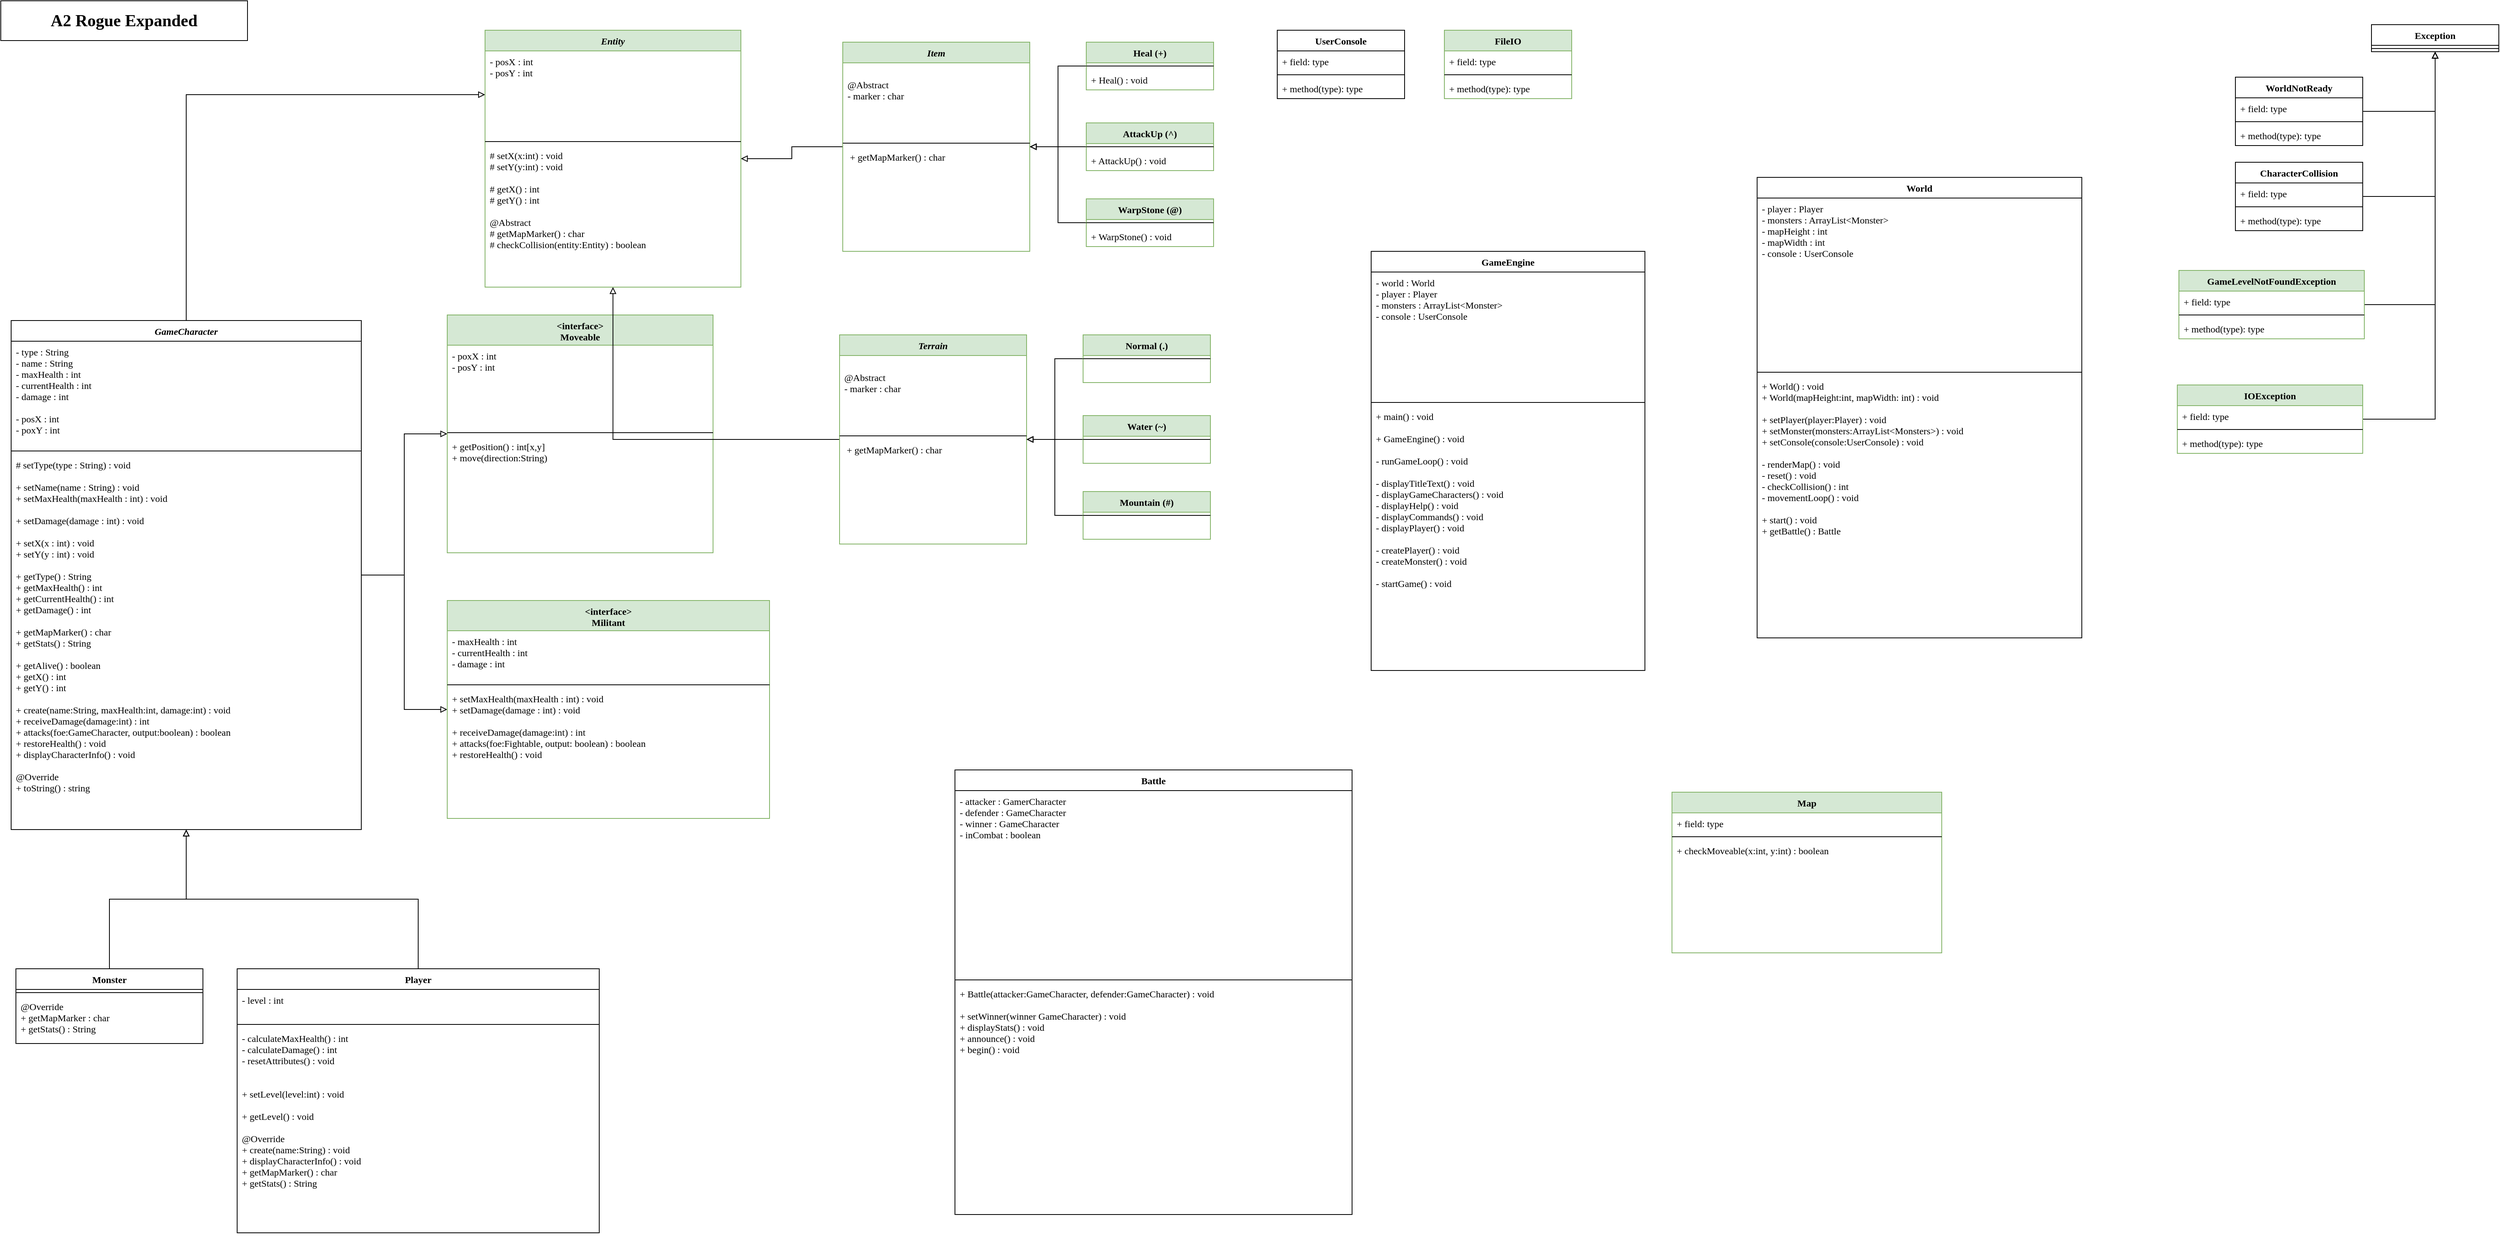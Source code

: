 <mxfile version="17.4.2" type="device"><diagram id="C5RBs43oDa-KdzZeNtuy" name="Page-1"><mxGraphModel dx="1234" dy="905" grid="0" gridSize="10" guides="1" tooltips="1" connect="1" arrows="1" fold="1" page="1" pageScale="1" pageWidth="3300" pageHeight="2339" math="0" shadow="0"><root><mxCell id="WIyWlLk6GJQsqaUBKTNV-0"/><mxCell id="WIyWlLk6GJQsqaUBKTNV-1" parent="WIyWlLk6GJQsqaUBKTNV-0"/><mxCell id="rKQ50Lol43hYCchjUjWX-0" value="&lt;b&gt;&lt;font style=&quot;font-size: 21px&quot;&gt;A2 Rogue Expanded&lt;/font&gt;&lt;/b&gt;" style="text;html=1;strokeColor=default;fillColor=none;align=center;verticalAlign=middle;whiteSpace=wrap;rounded=0;fontFamily=JetBrains Mono;" parent="WIyWlLk6GJQsqaUBKTNV-1" vertex="1"><mxGeometry x="80" y="40" width="310" height="50" as="geometry"/></mxCell><mxCell id="wbzs-rwFts_yGykwEW1b-0" value="Entity&#10;" style="swimlane;fontStyle=3;align=center;verticalAlign=top;childLayout=stackLayout;horizontal=1;startSize=26;horizontalStack=0;resizeParent=1;resizeParentMax=0;resizeLast=0;collapsible=1;marginBottom=0;fillColor=#d5e8d4;strokeColor=#82b366;fontFamily=JetBrains Mono;" vertex="1" parent="WIyWlLk6GJQsqaUBKTNV-1"><mxGeometry x="688.5" y="77" width="321.5" height="323" as="geometry"/></mxCell><mxCell id="wbzs-rwFts_yGykwEW1b-1" value="- posX : int&#10;- posY : int " style="text;strokeColor=none;fillColor=none;align=left;verticalAlign=top;spacingLeft=4;spacingRight=4;overflow=hidden;rotatable=0;points=[[0,0.5],[1,0.5]];portConstraint=eastwest;fontFamily=JetBrains Mono;" vertex="1" parent="wbzs-rwFts_yGykwEW1b-0"><mxGeometry y="26" width="321.5" height="110" as="geometry"/></mxCell><mxCell id="wbzs-rwFts_yGykwEW1b-2" value="" style="line;strokeWidth=1;fillColor=none;align=left;verticalAlign=middle;spacingTop=-1;spacingLeft=3;spacingRight=3;rotatable=0;labelPosition=right;points=[];portConstraint=eastwest;fontFamily=JetBrains Mono;" vertex="1" parent="wbzs-rwFts_yGykwEW1b-0"><mxGeometry y="136" width="321.5" height="8" as="geometry"/></mxCell><mxCell id="wbzs-rwFts_yGykwEW1b-3" value="# setX(x:int) : void&#10;# setY(y:int) : void&#10;&#10;# getX() : int&#10;# getY() : int&#10;&#10;@Abstract&#10;# getMapMarker() : char&#10;# checkCollision(entity:Entity) : boolean " style="text;strokeColor=none;fillColor=none;align=left;verticalAlign=top;spacingLeft=4;spacingRight=4;overflow=hidden;rotatable=0;points=[[0,0.5],[1,0.5]];portConstraint=eastwest;fontFamily=JetBrains Mono;" vertex="1" parent="wbzs-rwFts_yGykwEW1b-0"><mxGeometry y="144" width="321.5" height="179" as="geometry"/></mxCell><mxCell id="wbzs-rwFts_yGykwEW1b-4" value="Battle&#10;" style="swimlane;fontStyle=1;align=center;verticalAlign=top;childLayout=stackLayout;horizontal=1;startSize=26;horizontalStack=0;resizeParent=1;resizeParentMax=0;resizeLast=0;collapsible=1;marginBottom=0;fontFamily=JetBrains Mono;" vertex="1" parent="WIyWlLk6GJQsqaUBKTNV-1"><mxGeometry x="1279" y="1007" width="499" height="559" as="geometry"/></mxCell><mxCell id="wbzs-rwFts_yGykwEW1b-5" value="- attacker : GamerCharacter &#10;- defender : GameCharacter &#10;- winner : GameCharacter &#10;- inCombat : boolean " style="text;strokeColor=none;fillColor=none;align=left;verticalAlign=top;spacingLeft=4;spacingRight=4;overflow=hidden;rotatable=0;points=[[0,0.5],[1,0.5]];portConstraint=eastwest;fontFamily=JetBrains Mono;" vertex="1" parent="wbzs-rwFts_yGykwEW1b-4"><mxGeometry y="26" width="499" height="234" as="geometry"/></mxCell><mxCell id="wbzs-rwFts_yGykwEW1b-6" value="" style="line;strokeWidth=1;fillColor=none;align=left;verticalAlign=middle;spacingTop=-1;spacingLeft=3;spacingRight=3;rotatable=0;labelPosition=right;points=[];portConstraint=eastwest;fontFamily=JetBrains Mono;" vertex="1" parent="wbzs-rwFts_yGykwEW1b-4"><mxGeometry y="260" width="499" height="8" as="geometry"/></mxCell><mxCell id="wbzs-rwFts_yGykwEW1b-7" value="+ Battle(attacker:GameCharacter, defender:GameCharacter) : void&#10;&#10;+ setWinner(winner GameCharacter) : void &#10;+ displayStats() : void &#10;+ announce() : void &#10;+ begin() : void " style="text;strokeColor=none;fillColor=none;align=left;verticalAlign=top;spacingLeft=4;spacingRight=4;overflow=hidden;rotatable=0;points=[[0,0.5],[1,0.5]];portConstraint=eastwest;fontFamily=JetBrains Mono;" vertex="1" parent="wbzs-rwFts_yGykwEW1b-4"><mxGeometry y="268" width="499" height="291" as="geometry"/></mxCell><mxCell id="wbzs-rwFts_yGykwEW1b-113" style="edgeStyle=orthogonalEdgeStyle;rounded=0;orthogonalLoop=1;jettySize=auto;html=1;fontColor=#000000;endArrow=block;endFill=0;" edge="1" parent="WIyWlLk6GJQsqaUBKTNV-1" source="wbzs-rwFts_yGykwEW1b-8" target="wbzs-rwFts_yGykwEW1b-104"><mxGeometry relative="1" as="geometry"/></mxCell><mxCell id="wbzs-rwFts_yGykwEW1b-114" style="edgeStyle=orthogonalEdgeStyle;rounded=0;orthogonalLoop=1;jettySize=auto;html=1;fontColor=#000000;endArrow=block;endFill=0;" edge="1" parent="WIyWlLk6GJQsqaUBKTNV-1" source="wbzs-rwFts_yGykwEW1b-8" target="wbzs-rwFts_yGykwEW1b-55"><mxGeometry relative="1" as="geometry"/></mxCell><mxCell id="wbzs-rwFts_yGykwEW1b-115" style="edgeStyle=orthogonalEdgeStyle;rounded=0;orthogonalLoop=1;jettySize=auto;html=1;fontColor=#000000;endArrow=block;endFill=0;" edge="1" parent="WIyWlLk6GJQsqaUBKTNV-1" source="wbzs-rwFts_yGykwEW1b-8" target="wbzs-rwFts_yGykwEW1b-1"><mxGeometry relative="1" as="geometry"/></mxCell><mxCell id="wbzs-rwFts_yGykwEW1b-8" value="GameCharacter" style="swimlane;fontStyle=3;align=center;verticalAlign=top;childLayout=stackLayout;horizontal=1;startSize=26;horizontalStack=0;resizeParent=1;resizeParentMax=0;resizeLast=0;collapsible=1;marginBottom=0;fontFamily=JetBrains Mono;" vertex="1" parent="WIyWlLk6GJQsqaUBKTNV-1"><mxGeometry x="93" y="442" width="440" height="640" as="geometry"><mxRectangle x="200" y="230" width="171" height="26" as="alternateBounds"/></mxGeometry></mxCell><mxCell id="wbzs-rwFts_yGykwEW1b-9" value="- type : String&#10;- name : String&#10;- maxHealth : int &#10;- currentHealth : int&#10;- damage : int &#10;&#10;- posX : int &#10;- poxY : int " style="text;strokeColor=none;fillColor=none;align=left;verticalAlign=top;spacingLeft=4;spacingRight=4;overflow=hidden;rotatable=0;points=[[0,0.5],[1,0.5]];portConstraint=eastwest;fontFamily=JetBrains Mono;" vertex="1" parent="wbzs-rwFts_yGykwEW1b-8"><mxGeometry y="26" width="440" height="134" as="geometry"/></mxCell><mxCell id="wbzs-rwFts_yGykwEW1b-10" value="" style="line;strokeWidth=1;fillColor=none;align=left;verticalAlign=middle;spacingTop=-1;spacingLeft=3;spacingRight=3;rotatable=0;labelPosition=right;points=[];portConstraint=eastwest;fontFamily=JetBrains Mono;" vertex="1" parent="wbzs-rwFts_yGykwEW1b-8"><mxGeometry y="160" width="440" height="8" as="geometry"/></mxCell><mxCell id="wbzs-rwFts_yGykwEW1b-11" value="# setType(type : String) : void &#10;&#10;+ setName(name : String) : void &#10;+ setMaxHealth(maxHealth : int) : void &#10;&#10;+ setDamage(damage : int) : void &#10;&#10;+ setX(x : int) : void&#10;+ setY(y : int) : void&#10;&#10;+ getType() : String &#10;+ getMaxHealth() : int &#10;+ getCurrentHealth() : int &#10;+ getDamage() : int &#10;&#10;+ getMapMarker() : char &#10;+ getStats() : String &#10;&#10;+ getAlive() : boolean &#10;+ getX() : int&#10;+ getY() : int &#10;&#10;+ create(name:String, maxHealth:int, damage:int) : void &#10;+ receiveDamage(damage:int) : int &#10;+ attacks(foe:GameCharacter, output:boolean) : boolean &#10;+ restoreHealth() : void &#10;+ displayCharacterInfo() : void&#10;&#10;@Override&#10;+ toString() : string " style="text;strokeColor=none;fillColor=none;align=left;verticalAlign=top;spacingLeft=4;spacingRight=4;overflow=hidden;rotatable=0;points=[[0,0.5],[1,0.5]];portConstraint=eastwest;fontFamily=JetBrains Mono;fontStyle=0" vertex="1" parent="wbzs-rwFts_yGykwEW1b-8"><mxGeometry y="168" width="440" height="472" as="geometry"/></mxCell><mxCell id="wbzs-rwFts_yGykwEW1b-12" value="GameEngine" style="swimlane;fontStyle=1;align=center;verticalAlign=top;childLayout=stackLayout;horizontal=1;startSize=26;horizontalStack=0;resizeParent=1;resizeParentMax=0;resizeLast=0;collapsible=1;marginBottom=0;fontFamily=JetBrains Mono;" vertex="1" parent="WIyWlLk6GJQsqaUBKTNV-1"><mxGeometry x="1802" y="355" width="344" height="527" as="geometry"/></mxCell><mxCell id="wbzs-rwFts_yGykwEW1b-13" value="- world : World &#10;- player : Player&#10;- monsters : ArrayList&lt;Monster&gt; &#10;- console : UserConsole" style="text;strokeColor=none;fillColor=none;align=left;verticalAlign=top;spacingLeft=4;spacingRight=4;overflow=hidden;rotatable=0;points=[[0,0.5],[1,0.5]];portConstraint=eastwest;fontFamily=JetBrains Mono;" vertex="1" parent="wbzs-rwFts_yGykwEW1b-12"><mxGeometry y="26" width="344" height="160" as="geometry"/></mxCell><mxCell id="wbzs-rwFts_yGykwEW1b-14" value="" style="line;strokeWidth=1;fillColor=none;align=left;verticalAlign=middle;spacingTop=-1;spacingLeft=3;spacingRight=3;rotatable=0;labelPosition=right;points=[];portConstraint=eastwest;fontFamily=JetBrains Mono;" vertex="1" parent="wbzs-rwFts_yGykwEW1b-12"><mxGeometry y="186" width="344" height="8" as="geometry"/></mxCell><mxCell id="wbzs-rwFts_yGykwEW1b-15" value="+ main() : void &#10;&#10;+ GameEngine() : void &#10;&#10;- runGameLoop() : void&#10; &#10;- displayTitleText() : void &#10;- displayGameCharacters() : void &#10;- displayHelp() : void&#10;- displayCommands() : void &#10;- displayPlayer() : void &#10;&#10;- createPlayer() : void &#10;- createMonster() : void &#10;&#10;- startGame() : void &#10;" style="text;strokeColor=none;fillColor=none;align=left;verticalAlign=top;spacingLeft=4;spacingRight=4;overflow=hidden;rotatable=0;points=[[0,0.5],[1,0.5]];portConstraint=eastwest;fontFamily=JetBrains Mono;" vertex="1" parent="wbzs-rwFts_yGykwEW1b-12"><mxGeometry y="194" width="344" height="333" as="geometry"/></mxCell><mxCell id="wbzs-rwFts_yGykwEW1b-118" style="edgeStyle=orthogonalEdgeStyle;rounded=0;orthogonalLoop=1;jettySize=auto;html=1;fontColor=#000000;endArrow=block;endFill=0;" edge="1" parent="WIyWlLk6GJQsqaUBKTNV-1" source="wbzs-rwFts_yGykwEW1b-16" target="wbzs-rwFts_yGykwEW1b-8"><mxGeometry relative="1" as="geometry"><mxPoint x="269" y="1173.5" as="targetPoint"/></mxGeometry></mxCell><mxCell id="wbzs-rwFts_yGykwEW1b-16" value="Monster" style="swimlane;fontStyle=1;align=center;verticalAlign=top;childLayout=stackLayout;horizontal=1;startSize=26;horizontalStack=0;resizeParent=1;resizeParentMax=0;resizeLast=0;collapsible=1;marginBottom=0;fontFamily=JetBrains Mono;" vertex="1" parent="WIyWlLk6GJQsqaUBKTNV-1"><mxGeometry x="99" y="1257" width="235" height="94" as="geometry"/></mxCell><mxCell id="wbzs-rwFts_yGykwEW1b-18" value="" style="line;strokeWidth=1;fillColor=none;align=left;verticalAlign=middle;spacingTop=-1;spacingLeft=3;spacingRight=3;rotatable=0;labelPosition=right;points=[];portConstraint=eastwest;fontFamily=JetBrains Mono;" vertex="1" parent="wbzs-rwFts_yGykwEW1b-16"><mxGeometry y="26" width="235" height="8" as="geometry"/></mxCell><mxCell id="wbzs-rwFts_yGykwEW1b-19" value="@Override&#10;+ getMapMarker : char &#10;+ getStats() : String " style="text;strokeColor=none;fillColor=none;align=left;verticalAlign=top;spacingLeft=4;spacingRight=4;overflow=hidden;rotatable=0;points=[[0,0.5],[1,0.5]];portConstraint=eastwest;fontFamily=JetBrains Mono;" vertex="1" parent="wbzs-rwFts_yGykwEW1b-16"><mxGeometry y="34" width="235" height="60" as="geometry"/></mxCell><mxCell id="wbzs-rwFts_yGykwEW1b-119" style="edgeStyle=orthogonalEdgeStyle;rounded=0;orthogonalLoop=1;jettySize=auto;html=1;fontColor=#000000;endArrow=block;endFill=0;" edge="1" parent="WIyWlLk6GJQsqaUBKTNV-1" source="wbzs-rwFts_yGykwEW1b-20" target="wbzs-rwFts_yGykwEW1b-8"><mxGeometry relative="1" as="geometry"/></mxCell><mxCell id="wbzs-rwFts_yGykwEW1b-20" value="Player" style="swimlane;fontStyle=1;align=center;verticalAlign=top;childLayout=stackLayout;horizontal=1;startSize=26;horizontalStack=0;resizeParent=1;resizeParentMax=0;resizeLast=0;collapsible=1;marginBottom=0;fontFamily=JetBrains Mono;" vertex="1" parent="WIyWlLk6GJQsqaUBKTNV-1"><mxGeometry x="377" y="1257" width="455" height="332" as="geometry"/></mxCell><mxCell id="wbzs-rwFts_yGykwEW1b-21" value="- level : int &#10;" style="text;strokeColor=none;fillColor=none;align=left;verticalAlign=top;spacingLeft=4;spacingRight=4;overflow=hidden;rotatable=0;points=[[0,0.5],[1,0.5]];portConstraint=eastwest;fontFamily=JetBrains Mono;" vertex="1" parent="wbzs-rwFts_yGykwEW1b-20"><mxGeometry y="26" width="455" height="40" as="geometry"/></mxCell><mxCell id="wbzs-rwFts_yGykwEW1b-22" value="" style="line;strokeWidth=1;fillColor=none;align=left;verticalAlign=middle;spacingTop=-1;spacingLeft=3;spacingRight=3;rotatable=0;labelPosition=right;points=[];portConstraint=eastwest;fontFamily=JetBrains Mono;" vertex="1" parent="wbzs-rwFts_yGykwEW1b-20"><mxGeometry y="66" width="455" height="8" as="geometry"/></mxCell><mxCell id="wbzs-rwFts_yGykwEW1b-23" value="- calculateMaxHealth() : int&#10;- calculateDamage() : int &#10;- resetAttributes() : void &#10;&#10;&#10;+ setLevel(level:int) : void &#10;&#10;+ getLevel() : void &#10;&#10;@Override &#10;+ create(name:String) : void &#10;+ displayCharacterInfo() : void &#10;+ getMapMarker() : char&#10;+ getStats() : String" style="text;strokeColor=none;fillColor=none;align=left;verticalAlign=top;spacingLeft=4;spacingRight=4;overflow=hidden;rotatable=0;points=[[0,0.5],[1,0.5]];portConstraint=eastwest;fontFamily=JetBrains Mono;" vertex="1" parent="wbzs-rwFts_yGykwEW1b-20"><mxGeometry y="74" width="455" height="258" as="geometry"/></mxCell><mxCell id="wbzs-rwFts_yGykwEW1b-24" value="UserConsole" style="swimlane;fontStyle=1;align=center;verticalAlign=top;childLayout=stackLayout;horizontal=1;startSize=26;horizontalStack=0;resizeParent=1;resizeParentMax=0;resizeLast=0;collapsible=1;marginBottom=0;fontFamily=JetBrains Mono;" vertex="1" parent="WIyWlLk6GJQsqaUBKTNV-1"><mxGeometry x="1684" y="77" width="160" height="86" as="geometry"/></mxCell><mxCell id="wbzs-rwFts_yGykwEW1b-25" value="+ field: type" style="text;strokeColor=none;fillColor=none;align=left;verticalAlign=top;spacingLeft=4;spacingRight=4;overflow=hidden;rotatable=0;points=[[0,0.5],[1,0.5]];portConstraint=eastwest;fontFamily=JetBrains Mono;" vertex="1" parent="wbzs-rwFts_yGykwEW1b-24"><mxGeometry y="26" width="160" height="26" as="geometry"/></mxCell><mxCell id="wbzs-rwFts_yGykwEW1b-26" value="" style="line;strokeWidth=1;fillColor=none;align=left;verticalAlign=middle;spacingTop=-1;spacingLeft=3;spacingRight=3;rotatable=0;labelPosition=right;points=[];portConstraint=eastwest;fontFamily=JetBrains Mono;" vertex="1" parent="wbzs-rwFts_yGykwEW1b-24"><mxGeometry y="52" width="160" height="8" as="geometry"/></mxCell><mxCell id="wbzs-rwFts_yGykwEW1b-27" value="+ method(type): type" style="text;strokeColor=none;fillColor=none;align=left;verticalAlign=top;spacingLeft=4;spacingRight=4;overflow=hidden;rotatable=0;points=[[0,0.5],[1,0.5]];portConstraint=eastwest;fontFamily=JetBrains Mono;" vertex="1" parent="wbzs-rwFts_yGykwEW1b-24"><mxGeometry y="60" width="160" height="26" as="geometry"/></mxCell><mxCell id="wbzs-rwFts_yGykwEW1b-28" value="World" style="swimlane;fontStyle=1;align=center;verticalAlign=top;childLayout=stackLayout;horizontal=1;startSize=26;horizontalStack=0;resizeParent=1;resizeParentMax=0;resizeLast=0;collapsible=1;marginBottom=0;fontFamily=JetBrains Mono;" vertex="1" parent="WIyWlLk6GJQsqaUBKTNV-1"><mxGeometry x="2287" y="262" width="408" height="579" as="geometry"/></mxCell><mxCell id="wbzs-rwFts_yGykwEW1b-29" value="- player : Player &#10;- monsters : ArrayList&lt;Monster&gt; &#10;- mapHeight : int &#10;- mapWidth : int &#10;- console : UserConsole " style="text;strokeColor=none;fillColor=none;align=left;verticalAlign=top;spacingLeft=4;spacingRight=4;overflow=hidden;rotatable=0;points=[[0,0.5],[1,0.5]];portConstraint=eastwest;fontFamily=JetBrains Mono;" vertex="1" parent="wbzs-rwFts_yGykwEW1b-28"><mxGeometry y="26" width="408" height="215" as="geometry"/></mxCell><mxCell id="wbzs-rwFts_yGykwEW1b-30" value="" style="line;strokeWidth=1;fillColor=none;align=left;verticalAlign=middle;spacingTop=-1;spacingLeft=3;spacingRight=3;rotatable=0;labelPosition=right;points=[];portConstraint=eastwest;fontFamily=JetBrains Mono;" vertex="1" parent="wbzs-rwFts_yGykwEW1b-28"><mxGeometry y="241" width="408" height="8" as="geometry"/></mxCell><mxCell id="wbzs-rwFts_yGykwEW1b-31" value="+ World() : void &#10;+ World(mapHeight:int, mapWidth: int) : void &#10;&#10;+ setPlayer(player:Player) : void &#10;+ setMonster(monsters:ArrayList&lt;Monsters&gt;) : void &#10;+ setConsole(console:UserConsole) : void &#10;&#10;- renderMap() : void &#10;- reset() : void &#10;- checkCollision() : int &#10;- movementLoop() : void &#10;&#10;+ start() : void &#10;+ getBattle() : Battle&#10;" style="text;strokeColor=none;fillColor=none;align=left;verticalAlign=top;spacingLeft=4;spacingRight=4;overflow=hidden;rotatable=0;points=[[0,0.5],[1,0.5]];portConstraint=eastwest;fontFamily=JetBrains Mono;" vertex="1" parent="wbzs-rwFts_yGykwEW1b-28"><mxGeometry y="249" width="408" height="330" as="geometry"/></mxCell><mxCell id="wbzs-rwFts_yGykwEW1b-140" style="edgeStyle=orthogonalEdgeStyle;rounded=0;orthogonalLoop=1;jettySize=auto;html=1;fontColor=#000000;endArrow=block;endFill=0;" edge="1" parent="WIyWlLk6GJQsqaUBKTNV-1" source="wbzs-rwFts_yGykwEW1b-32" target="wbzs-rwFts_yGykwEW1b-0"><mxGeometry relative="1" as="geometry"/></mxCell><mxCell id="wbzs-rwFts_yGykwEW1b-32" value="Item" style="swimlane;fontStyle=3;align=center;verticalAlign=top;childLayout=stackLayout;horizontal=1;startSize=26;horizontalStack=0;resizeParent=1;resizeParentMax=0;resizeLast=0;collapsible=1;marginBottom=0;fillColor=#d5e8d4;strokeColor=#82b366;fontFamily=JetBrains Mono;" vertex="1" parent="WIyWlLk6GJQsqaUBKTNV-1"><mxGeometry x="1138" y="92" width="235" height="263" as="geometry"/></mxCell><mxCell id="wbzs-rwFts_yGykwEW1b-33" value="&#10;@Abstract &#10;- marker : char" style="text;strokeColor=none;fillColor=none;align=left;verticalAlign=top;spacingLeft=4;spacingRight=4;overflow=hidden;rotatable=0;points=[[0,0.5],[1,0.5]];portConstraint=eastwest;fontFamily=JetBrains Mono;" vertex="1" parent="wbzs-rwFts_yGykwEW1b-32"><mxGeometry y="26" width="235" height="97" as="geometry"/></mxCell><mxCell id="wbzs-rwFts_yGykwEW1b-34" value="" style="line;strokeWidth=1;fillColor=none;align=left;verticalAlign=middle;spacingTop=-1;spacingLeft=3;spacingRight=3;rotatable=0;labelPosition=right;points=[];portConstraint=eastwest;fontFamily=JetBrains Mono;" vertex="1" parent="wbzs-rwFts_yGykwEW1b-32"><mxGeometry y="123" width="235" height="8" as="geometry"/></mxCell><mxCell id="wbzs-rwFts_yGykwEW1b-35" value=" + getMapMarker() : char " style="text;strokeColor=none;fillColor=none;align=left;verticalAlign=top;spacingLeft=4;spacingRight=4;overflow=hidden;rotatable=0;points=[[0,0.5],[1,0.5]];portConstraint=eastwest;fontFamily=JetBrains Mono;" vertex="1" parent="wbzs-rwFts_yGykwEW1b-32"><mxGeometry y="131" width="235" height="132" as="geometry"/></mxCell><mxCell id="wbzs-rwFts_yGykwEW1b-36" value="Map" style="swimlane;fontStyle=1;align=center;verticalAlign=top;childLayout=stackLayout;horizontal=1;startSize=26;horizontalStack=0;resizeParent=1;resizeParentMax=0;resizeLast=0;collapsible=1;marginBottom=0;fontFamily=JetBrains Mono;fillColor=#d5e8d4;strokeColor=#82b366;" vertex="1" parent="WIyWlLk6GJQsqaUBKTNV-1"><mxGeometry x="2180" y="1035" width="339" height="202" as="geometry"/></mxCell><mxCell id="wbzs-rwFts_yGykwEW1b-37" value="+ field: type" style="text;strokeColor=none;fillColor=none;align=left;verticalAlign=top;spacingLeft=4;spacingRight=4;overflow=hidden;rotatable=0;points=[[0,0.5],[1,0.5]];portConstraint=eastwest;fontFamily=JetBrains Mono;" vertex="1" parent="wbzs-rwFts_yGykwEW1b-36"><mxGeometry y="26" width="339" height="26" as="geometry"/></mxCell><mxCell id="wbzs-rwFts_yGykwEW1b-38" value="" style="line;strokeWidth=1;fillColor=none;align=left;verticalAlign=middle;spacingTop=-1;spacingLeft=3;spacingRight=3;rotatable=0;labelPosition=right;points=[];portConstraint=eastwest;fontFamily=JetBrains Mono;" vertex="1" parent="wbzs-rwFts_yGykwEW1b-36"><mxGeometry y="52" width="339" height="8" as="geometry"/></mxCell><mxCell id="wbzs-rwFts_yGykwEW1b-39" value="+ checkMoveable(x:int, y:int) : boolean" style="text;strokeColor=none;fillColor=none;align=left;verticalAlign=top;spacingLeft=4;spacingRight=4;overflow=hidden;rotatable=0;points=[[0,0.5],[1,0.5]];portConstraint=eastwest;fontFamily=JetBrains Mono;" vertex="1" parent="wbzs-rwFts_yGykwEW1b-36"><mxGeometry y="60" width="339" height="142" as="geometry"/></mxCell><mxCell id="wbzs-rwFts_yGykwEW1b-41" value="FileIO" style="swimlane;fontStyle=1;align=center;verticalAlign=top;childLayout=stackLayout;horizontal=1;startSize=26;horizontalStack=0;resizeParent=1;resizeParentMax=0;resizeLast=0;collapsible=1;marginBottom=0;fontFamily=JetBrains Mono;fillColor=#d5e8d4;strokeColor=#82b366;" vertex="1" parent="WIyWlLk6GJQsqaUBKTNV-1"><mxGeometry x="1894" y="77" width="160" height="86" as="geometry"/></mxCell><mxCell id="wbzs-rwFts_yGykwEW1b-42" value="+ field: type" style="text;strokeColor=none;fillColor=none;align=left;verticalAlign=top;spacingLeft=4;spacingRight=4;overflow=hidden;rotatable=0;points=[[0,0.5],[1,0.5]];portConstraint=eastwest;fontFamily=JetBrains Mono;" vertex="1" parent="wbzs-rwFts_yGykwEW1b-41"><mxGeometry y="26" width="160" height="26" as="geometry"/></mxCell><mxCell id="wbzs-rwFts_yGykwEW1b-43" value="" style="line;strokeWidth=1;fillColor=none;align=left;verticalAlign=middle;spacingTop=-1;spacingLeft=3;spacingRight=3;rotatable=0;labelPosition=right;points=[];portConstraint=eastwest;fontFamily=JetBrains Mono;" vertex="1" parent="wbzs-rwFts_yGykwEW1b-41"><mxGeometry y="52" width="160" height="8" as="geometry"/></mxCell><mxCell id="wbzs-rwFts_yGykwEW1b-44" value="+ method(type): type" style="text;strokeColor=none;fillColor=none;align=left;verticalAlign=top;spacingLeft=4;spacingRight=4;overflow=hidden;rotatable=0;points=[[0,0.5],[1,0.5]];portConstraint=eastwest;fontFamily=JetBrains Mono;" vertex="1" parent="wbzs-rwFts_yGykwEW1b-41"><mxGeometry y="60" width="160" height="26" as="geometry"/></mxCell><mxCell id="wbzs-rwFts_yGykwEW1b-55" value="&lt;interface&gt;&#10;Militant" style="swimlane;fontStyle=1;align=center;verticalAlign=top;childLayout=stackLayout;horizontal=1;startSize=38;horizontalStack=0;resizeParent=1;resizeParentMax=0;resizeLast=0;collapsible=1;marginBottom=0;fontFamily=JetBrains Mono;fillColor=#d5e8d4;strokeColor=#82b366;" vertex="1" parent="WIyWlLk6GJQsqaUBKTNV-1"><mxGeometry x="641" y="794" width="405" height="274" as="geometry"/></mxCell><mxCell id="wbzs-rwFts_yGykwEW1b-56" value="- maxHealth : int&#10;- currentHealth : int &#10;- damage : int" style="text;strokeColor=none;fillColor=none;align=left;verticalAlign=top;spacingLeft=4;spacingRight=4;overflow=hidden;rotatable=0;points=[[0,0.5],[1,0.5]];portConstraint=eastwest;fontFamily=JetBrains Mono;" vertex="1" parent="wbzs-rwFts_yGykwEW1b-55"><mxGeometry y="38" width="405" height="64" as="geometry"/></mxCell><mxCell id="wbzs-rwFts_yGykwEW1b-57" value="" style="line;strokeWidth=1;fillColor=none;align=left;verticalAlign=middle;spacingTop=-1;spacingLeft=3;spacingRight=3;rotatable=0;labelPosition=right;points=[];portConstraint=eastwest;fontFamily=JetBrains Mono;" vertex="1" parent="wbzs-rwFts_yGykwEW1b-55"><mxGeometry y="102" width="405" height="8" as="geometry"/></mxCell><mxCell id="wbzs-rwFts_yGykwEW1b-58" value="+ setMaxHealth(maxHealth : int) : void &#10;+ setDamage(damage : int) : void &#10;&#10;+ receiveDamage(damage:int) : int &#10;+ attacks(foe:Fightable, output: boolean) : boolean &#10;+ restoreHealth() : void &#10;" style="text;strokeColor=none;fillColor=none;align=left;verticalAlign=top;spacingLeft=4;spacingRight=4;overflow=hidden;rotatable=0;points=[[0,0.5],[1,0.5]];portConstraint=eastwest;fontFamily=JetBrains Mono;" vertex="1" parent="wbzs-rwFts_yGykwEW1b-55"><mxGeometry y="110" width="405" height="164" as="geometry"/></mxCell><mxCell id="wbzs-rwFts_yGykwEW1b-63" value="Exception" style="swimlane;fontStyle=1;align=center;verticalAlign=top;childLayout=stackLayout;horizontal=1;startSize=26;horizontalStack=0;resizeParent=1;resizeParentMax=0;resizeLast=0;collapsible=1;marginBottom=0;fontFamily=JetBrains Mono;" vertex="1" parent="WIyWlLk6GJQsqaUBKTNV-1"><mxGeometry x="3059" y="70" width="160" height="34" as="geometry"/></mxCell><mxCell id="wbzs-rwFts_yGykwEW1b-65" value="" style="line;strokeWidth=1;fillColor=none;align=left;verticalAlign=middle;spacingTop=-1;spacingLeft=3;spacingRight=3;rotatable=0;labelPosition=right;points=[];portConstraint=eastwest;fontFamily=JetBrains Mono;" vertex="1" parent="wbzs-rwFts_yGykwEW1b-63"><mxGeometry y="26" width="160" height="8" as="geometry"/></mxCell><mxCell id="wbzs-rwFts_yGykwEW1b-87" style="edgeStyle=orthogonalEdgeStyle;rounded=0;orthogonalLoop=1;jettySize=auto;html=1;entryX=0.5;entryY=1;entryDx=0;entryDy=0;fontColor=#000000;endArrow=block;endFill=0;" edge="1" parent="WIyWlLk6GJQsqaUBKTNV-1" source="wbzs-rwFts_yGykwEW1b-67" target="wbzs-rwFts_yGykwEW1b-63"><mxGeometry relative="1" as="geometry"/></mxCell><mxCell id="wbzs-rwFts_yGykwEW1b-67" value="WorldNotReady" style="swimlane;fontStyle=1;align=center;verticalAlign=top;childLayout=stackLayout;horizontal=1;startSize=26;horizontalStack=0;resizeParent=1;resizeParentMax=0;resizeLast=0;collapsible=1;marginBottom=0;fontFamily=JetBrains Mono;" vertex="1" parent="WIyWlLk6GJQsqaUBKTNV-1"><mxGeometry x="2888" y="136" width="160" height="86" as="geometry"/></mxCell><mxCell id="wbzs-rwFts_yGykwEW1b-68" value="+ field: type" style="text;strokeColor=none;fillColor=none;align=left;verticalAlign=top;spacingLeft=4;spacingRight=4;overflow=hidden;rotatable=0;points=[[0,0.5],[1,0.5]];portConstraint=eastwest;fontFamily=JetBrains Mono;" vertex="1" parent="wbzs-rwFts_yGykwEW1b-67"><mxGeometry y="26" width="160" height="26" as="geometry"/></mxCell><mxCell id="wbzs-rwFts_yGykwEW1b-69" value="" style="line;strokeWidth=1;fillColor=none;align=left;verticalAlign=middle;spacingTop=-1;spacingLeft=3;spacingRight=3;rotatable=0;labelPosition=right;points=[];portConstraint=eastwest;fontFamily=JetBrains Mono;" vertex="1" parent="wbzs-rwFts_yGykwEW1b-67"><mxGeometry y="52" width="160" height="8" as="geometry"/></mxCell><mxCell id="wbzs-rwFts_yGykwEW1b-70" value="+ method(type): type" style="text;strokeColor=none;fillColor=none;align=left;verticalAlign=top;spacingLeft=4;spacingRight=4;overflow=hidden;rotatable=0;points=[[0,0.5],[1,0.5]];portConstraint=eastwest;fontFamily=JetBrains Mono;" vertex="1" parent="wbzs-rwFts_yGykwEW1b-67"><mxGeometry y="60" width="160" height="26" as="geometry"/></mxCell><mxCell id="wbzs-rwFts_yGykwEW1b-88" style="edgeStyle=orthogonalEdgeStyle;rounded=0;orthogonalLoop=1;jettySize=auto;html=1;fontColor=#000000;endArrow=block;endFill=0;" edge="1" parent="WIyWlLk6GJQsqaUBKTNV-1" source="wbzs-rwFts_yGykwEW1b-71" target="wbzs-rwFts_yGykwEW1b-63"><mxGeometry relative="1" as="geometry"/></mxCell><mxCell id="wbzs-rwFts_yGykwEW1b-71" value="CharacterCollision" style="swimlane;fontStyle=1;align=center;verticalAlign=top;childLayout=stackLayout;horizontal=1;startSize=26;horizontalStack=0;resizeParent=1;resizeParentMax=0;resizeLast=0;collapsible=1;marginBottom=0;fontFamily=JetBrains Mono;" vertex="1" parent="WIyWlLk6GJQsqaUBKTNV-1"><mxGeometry x="2888" y="243" width="160" height="86" as="geometry"/></mxCell><mxCell id="wbzs-rwFts_yGykwEW1b-72" value="+ field: type" style="text;strokeColor=none;fillColor=none;align=left;verticalAlign=top;spacingLeft=4;spacingRight=4;overflow=hidden;rotatable=0;points=[[0,0.5],[1,0.5]];portConstraint=eastwest;fontFamily=JetBrains Mono;" vertex="1" parent="wbzs-rwFts_yGykwEW1b-71"><mxGeometry y="26" width="160" height="26" as="geometry"/></mxCell><mxCell id="wbzs-rwFts_yGykwEW1b-73" value="" style="line;strokeWidth=1;fillColor=none;align=left;verticalAlign=middle;spacingTop=-1;spacingLeft=3;spacingRight=3;rotatable=0;labelPosition=right;points=[];portConstraint=eastwest;fontFamily=JetBrains Mono;" vertex="1" parent="wbzs-rwFts_yGykwEW1b-71"><mxGeometry y="52" width="160" height="8" as="geometry"/></mxCell><mxCell id="wbzs-rwFts_yGykwEW1b-74" value="+ method(type): type" style="text;strokeColor=none;fillColor=none;align=left;verticalAlign=top;spacingLeft=4;spacingRight=4;overflow=hidden;rotatable=0;points=[[0,0.5],[1,0.5]];portConstraint=eastwest;fontFamily=JetBrains Mono;" vertex="1" parent="wbzs-rwFts_yGykwEW1b-71"><mxGeometry y="60" width="160" height="26" as="geometry"/></mxCell><mxCell id="wbzs-rwFts_yGykwEW1b-89" style="edgeStyle=orthogonalEdgeStyle;rounded=0;orthogonalLoop=1;jettySize=auto;html=1;fontColor=#000000;endArrow=block;endFill=0;" edge="1" parent="WIyWlLk6GJQsqaUBKTNV-1" source="wbzs-rwFts_yGykwEW1b-79" target="wbzs-rwFts_yGykwEW1b-63"><mxGeometry relative="1" as="geometry"/></mxCell><mxCell id="wbzs-rwFts_yGykwEW1b-79" value="GameLevelNotFoundException" style="swimlane;fontStyle=1;align=center;verticalAlign=top;childLayout=stackLayout;horizontal=1;startSize=26;horizontalStack=0;resizeParent=1;resizeParentMax=0;resizeLast=0;collapsible=1;marginBottom=0;fontFamily=JetBrains Mono;fillColor=#d5e8d4;strokeColor=#82b366;" vertex="1" parent="WIyWlLk6GJQsqaUBKTNV-1"><mxGeometry x="2817" y="379" width="233" height="86" as="geometry"/></mxCell><mxCell id="wbzs-rwFts_yGykwEW1b-80" value="+ field: type" style="text;strokeColor=none;fillColor=none;align=left;verticalAlign=top;spacingLeft=4;spacingRight=4;overflow=hidden;rotatable=0;points=[[0,0.5],[1,0.5]];portConstraint=eastwest;fontFamily=JetBrains Mono;" vertex="1" parent="wbzs-rwFts_yGykwEW1b-79"><mxGeometry y="26" width="233" height="26" as="geometry"/></mxCell><mxCell id="wbzs-rwFts_yGykwEW1b-81" value="" style="line;strokeWidth=1;fillColor=none;align=left;verticalAlign=middle;spacingTop=-1;spacingLeft=3;spacingRight=3;rotatable=0;labelPosition=right;points=[];portConstraint=eastwest;fontFamily=JetBrains Mono;" vertex="1" parent="wbzs-rwFts_yGykwEW1b-79"><mxGeometry y="52" width="233" height="8" as="geometry"/></mxCell><mxCell id="wbzs-rwFts_yGykwEW1b-82" value="+ method(type): type" style="text;strokeColor=none;fillColor=none;align=left;verticalAlign=top;spacingLeft=4;spacingRight=4;overflow=hidden;rotatable=0;points=[[0,0.5],[1,0.5]];portConstraint=eastwest;fontFamily=JetBrains Mono;" vertex="1" parent="wbzs-rwFts_yGykwEW1b-79"><mxGeometry y="60" width="233" height="26" as="geometry"/></mxCell><mxCell id="wbzs-rwFts_yGykwEW1b-90" style="edgeStyle=orthogonalEdgeStyle;rounded=0;orthogonalLoop=1;jettySize=auto;html=1;fontColor=#000000;endArrow=block;endFill=0;" edge="1" parent="WIyWlLk6GJQsqaUBKTNV-1" source="wbzs-rwFts_yGykwEW1b-83" target="wbzs-rwFts_yGykwEW1b-63"><mxGeometry relative="1" as="geometry"><mxPoint x="3162" y="145.5" as="targetPoint"/></mxGeometry></mxCell><mxCell id="wbzs-rwFts_yGykwEW1b-83" value="IOException" style="swimlane;fontStyle=1;align=center;verticalAlign=top;childLayout=stackLayout;horizontal=1;startSize=26;horizontalStack=0;resizeParent=1;resizeParentMax=0;resizeLast=0;collapsible=1;marginBottom=0;fontFamily=JetBrains Mono;fillColor=#d5e8d4;strokeColor=#82b366;" vertex="1" parent="WIyWlLk6GJQsqaUBKTNV-1"><mxGeometry x="2815" y="523" width="233" height="86" as="geometry"/></mxCell><mxCell id="wbzs-rwFts_yGykwEW1b-84" value="+ field: type" style="text;strokeColor=none;fillColor=none;align=left;verticalAlign=top;spacingLeft=4;spacingRight=4;overflow=hidden;rotatable=0;points=[[0,0.5],[1,0.5]];portConstraint=eastwest;fontFamily=JetBrains Mono;" vertex="1" parent="wbzs-rwFts_yGykwEW1b-83"><mxGeometry y="26" width="233" height="26" as="geometry"/></mxCell><mxCell id="wbzs-rwFts_yGykwEW1b-85" value="" style="line;strokeWidth=1;fillColor=none;align=left;verticalAlign=middle;spacingTop=-1;spacingLeft=3;spacingRight=3;rotatable=0;labelPosition=right;points=[];portConstraint=eastwest;fontFamily=JetBrains Mono;" vertex="1" parent="wbzs-rwFts_yGykwEW1b-83"><mxGeometry y="52" width="233" height="8" as="geometry"/></mxCell><mxCell id="wbzs-rwFts_yGykwEW1b-86" value="+ method(type): type" style="text;strokeColor=none;fillColor=none;align=left;verticalAlign=top;spacingLeft=4;spacingRight=4;overflow=hidden;rotatable=0;points=[[0,0.5],[1,0.5]];portConstraint=eastwest;fontFamily=JetBrains Mono;" vertex="1" parent="wbzs-rwFts_yGykwEW1b-83"><mxGeometry y="60" width="233" height="26" as="geometry"/></mxCell><mxCell id="wbzs-rwFts_yGykwEW1b-104" value="&lt;interface&gt;&#10;Moveable" style="swimlane;fontStyle=1;align=center;verticalAlign=top;childLayout=stackLayout;horizontal=1;startSize=38;horizontalStack=0;resizeParent=1;resizeParentMax=0;resizeLast=0;collapsible=1;marginBottom=0;fontFamily=JetBrains Mono;fillColor=#d5e8d4;strokeColor=#82b366;" vertex="1" parent="WIyWlLk6GJQsqaUBKTNV-1"><mxGeometry x="641" y="435" width="334" height="299" as="geometry"/></mxCell><mxCell id="wbzs-rwFts_yGykwEW1b-105" value="- poxX : int&#10;- posY : int" style="text;strokeColor=none;fillColor=none;align=left;verticalAlign=top;spacingLeft=4;spacingRight=4;overflow=hidden;rotatable=0;points=[[0,0.5],[1,0.5]];portConstraint=eastwest;fontFamily=JetBrains Mono;" vertex="1" parent="wbzs-rwFts_yGykwEW1b-104"><mxGeometry y="38" width="334" height="106" as="geometry"/></mxCell><mxCell id="wbzs-rwFts_yGykwEW1b-106" value="" style="line;strokeWidth=1;fillColor=none;align=left;verticalAlign=middle;spacingTop=-1;spacingLeft=3;spacingRight=3;rotatable=0;labelPosition=right;points=[];portConstraint=eastwest;fontFamily=JetBrains Mono;" vertex="1" parent="wbzs-rwFts_yGykwEW1b-104"><mxGeometry y="144" width="334" height="8" as="geometry"/></mxCell><mxCell id="wbzs-rwFts_yGykwEW1b-107" value="+ getPosition() : int[x,y]&#10;+ move(direction:String)" style="text;strokeColor=none;fillColor=none;align=left;verticalAlign=top;spacingLeft=4;spacingRight=4;overflow=hidden;rotatable=0;points=[[0,0.5],[1,0.5]];portConstraint=eastwest;fontFamily=JetBrains Mono;" vertex="1" parent="wbzs-rwFts_yGykwEW1b-104"><mxGeometry y="152" width="334" height="147" as="geometry"/></mxCell><mxCell id="wbzs-rwFts_yGykwEW1b-136" style="edgeStyle=orthogonalEdgeStyle;rounded=0;orthogonalLoop=1;jettySize=auto;html=1;fontColor=#000000;endArrow=block;endFill=0;" edge="1" parent="WIyWlLk6GJQsqaUBKTNV-1" source="wbzs-rwFts_yGykwEW1b-120" target="wbzs-rwFts_yGykwEW1b-32"><mxGeometry relative="1" as="geometry"/></mxCell><mxCell id="wbzs-rwFts_yGykwEW1b-120" value="Heal (+)" style="swimlane;fontStyle=1;align=center;verticalAlign=top;childLayout=stackLayout;horizontal=1;startSize=26;horizontalStack=0;resizeParent=1;resizeParentMax=0;resizeLast=0;collapsible=1;marginBottom=0;fillColor=#d5e8d4;strokeColor=#82b366;fontFamily=JetBrains Mono;" vertex="1" parent="WIyWlLk6GJQsqaUBKTNV-1"><mxGeometry x="1444" y="92" width="160" height="60" as="geometry"/></mxCell><mxCell id="wbzs-rwFts_yGykwEW1b-122" value="" style="line;strokeWidth=1;fillColor=none;align=left;verticalAlign=middle;spacingTop=-1;spacingLeft=3;spacingRight=3;rotatable=0;labelPosition=right;points=[];portConstraint=eastwest;fontFamily=JetBrains Mono;" vertex="1" parent="wbzs-rwFts_yGykwEW1b-120"><mxGeometry y="26" width="160" height="8" as="geometry"/></mxCell><mxCell id="wbzs-rwFts_yGykwEW1b-123" value="+ Heal() : void" style="text;strokeColor=none;fillColor=none;align=left;verticalAlign=top;spacingLeft=4;spacingRight=4;overflow=hidden;rotatable=0;points=[[0,0.5],[1,0.5]];portConstraint=eastwest;fontFamily=JetBrains Mono;" vertex="1" parent="wbzs-rwFts_yGykwEW1b-120"><mxGeometry y="34" width="160" height="26" as="geometry"/></mxCell><mxCell id="wbzs-rwFts_yGykwEW1b-137" style="edgeStyle=orthogonalEdgeStyle;rounded=0;orthogonalLoop=1;jettySize=auto;html=1;fontColor=#000000;endArrow=block;endFill=0;" edge="1" parent="WIyWlLk6GJQsqaUBKTNV-1" source="wbzs-rwFts_yGykwEW1b-124" target="wbzs-rwFts_yGykwEW1b-32"><mxGeometry relative="1" as="geometry"/></mxCell><mxCell id="wbzs-rwFts_yGykwEW1b-124" value="AttackUp (^)" style="swimlane;fontStyle=1;align=center;verticalAlign=top;childLayout=stackLayout;horizontal=1;startSize=26;horizontalStack=0;resizeParent=1;resizeParentMax=0;resizeLast=0;collapsible=1;marginBottom=0;fillColor=#d5e8d4;strokeColor=#82b366;fontFamily=JetBrains Mono;" vertex="1" parent="WIyWlLk6GJQsqaUBKTNV-1"><mxGeometry x="1444" y="193.5" width="160" height="60" as="geometry"/></mxCell><mxCell id="wbzs-rwFts_yGykwEW1b-126" value="" style="line;strokeWidth=1;fillColor=none;align=left;verticalAlign=middle;spacingTop=-1;spacingLeft=3;spacingRight=3;rotatable=0;labelPosition=right;points=[];portConstraint=eastwest;fontFamily=JetBrains Mono;" vertex="1" parent="wbzs-rwFts_yGykwEW1b-124"><mxGeometry y="26" width="160" height="8" as="geometry"/></mxCell><mxCell id="wbzs-rwFts_yGykwEW1b-127" value="+ AttackUp() : void" style="text;strokeColor=none;fillColor=none;align=left;verticalAlign=top;spacingLeft=4;spacingRight=4;overflow=hidden;rotatable=0;points=[[0,0.5],[1,0.5]];portConstraint=eastwest;fontFamily=JetBrains Mono;" vertex="1" parent="wbzs-rwFts_yGykwEW1b-124"><mxGeometry y="34" width="160" height="26" as="geometry"/></mxCell><mxCell id="wbzs-rwFts_yGykwEW1b-139" style="edgeStyle=orthogonalEdgeStyle;rounded=0;orthogonalLoop=1;jettySize=auto;html=1;fontColor=#000000;endArrow=block;endFill=0;" edge="1" parent="WIyWlLk6GJQsqaUBKTNV-1" source="wbzs-rwFts_yGykwEW1b-128" target="wbzs-rwFts_yGykwEW1b-32"><mxGeometry relative="1" as="geometry"/></mxCell><mxCell id="wbzs-rwFts_yGykwEW1b-128" value="WarpStone (@)" style="swimlane;fontStyle=1;align=center;verticalAlign=top;childLayout=stackLayout;horizontal=1;startSize=26;horizontalStack=0;resizeParent=1;resizeParentMax=0;resizeLast=0;collapsible=1;marginBottom=0;fillColor=#d5e8d4;strokeColor=#82b366;fontFamily=JetBrains Mono;" vertex="1" parent="WIyWlLk6GJQsqaUBKTNV-1"><mxGeometry x="1444" y="289" width="160" height="60" as="geometry"/></mxCell><mxCell id="wbzs-rwFts_yGykwEW1b-130" value="" style="line;strokeWidth=1;fillColor=none;align=left;verticalAlign=middle;spacingTop=-1;spacingLeft=3;spacingRight=3;rotatable=0;labelPosition=right;points=[];portConstraint=eastwest;fontFamily=JetBrains Mono;" vertex="1" parent="wbzs-rwFts_yGykwEW1b-128"><mxGeometry y="26" width="160" height="8" as="geometry"/></mxCell><mxCell id="wbzs-rwFts_yGykwEW1b-131" value="+ WarpStone() : void " style="text;strokeColor=none;fillColor=none;align=left;verticalAlign=top;spacingLeft=4;spacingRight=4;overflow=hidden;rotatable=0;points=[[0,0.5],[1,0.5]];portConstraint=eastwest;fontFamily=JetBrains Mono;" vertex="1" parent="wbzs-rwFts_yGykwEW1b-128"><mxGeometry y="34" width="160" height="26" as="geometry"/></mxCell><mxCell id="wbzs-rwFts_yGykwEW1b-161" style="edgeStyle=orthogonalEdgeStyle;rounded=0;orthogonalLoop=1;jettySize=auto;html=1;fontColor=#000000;endArrow=block;endFill=0;" edge="1" parent="WIyWlLk6GJQsqaUBKTNV-1" source="wbzs-rwFts_yGykwEW1b-145" target="wbzs-rwFts_yGykwEW1b-0"><mxGeometry relative="1" as="geometry"/></mxCell><mxCell id="wbzs-rwFts_yGykwEW1b-145" value="Terrain" style="swimlane;fontStyle=3;align=center;verticalAlign=top;childLayout=stackLayout;horizontal=1;startSize=26;horizontalStack=0;resizeParent=1;resizeParentMax=0;resizeLast=0;collapsible=1;marginBottom=0;fillColor=#d5e8d4;strokeColor=#82b366;fontFamily=JetBrains Mono;" vertex="1" parent="WIyWlLk6GJQsqaUBKTNV-1"><mxGeometry x="1134" y="460" width="235" height="263" as="geometry"/></mxCell><mxCell id="wbzs-rwFts_yGykwEW1b-146" value="&#10;@Abstract &#10;- marker : char" style="text;strokeColor=none;fillColor=none;align=left;verticalAlign=top;spacingLeft=4;spacingRight=4;overflow=hidden;rotatable=0;points=[[0,0.5],[1,0.5]];portConstraint=eastwest;fontFamily=JetBrains Mono;" vertex="1" parent="wbzs-rwFts_yGykwEW1b-145"><mxGeometry y="26" width="235" height="97" as="geometry"/></mxCell><mxCell id="wbzs-rwFts_yGykwEW1b-147" value="" style="line;strokeWidth=1;fillColor=none;align=left;verticalAlign=middle;spacingTop=-1;spacingLeft=3;spacingRight=3;rotatable=0;labelPosition=right;points=[];portConstraint=eastwest;fontFamily=JetBrains Mono;" vertex="1" parent="wbzs-rwFts_yGykwEW1b-145"><mxGeometry y="123" width="235" height="8" as="geometry"/></mxCell><mxCell id="wbzs-rwFts_yGykwEW1b-148" value=" + getMapMarker() : char " style="text;strokeColor=none;fillColor=none;align=left;verticalAlign=top;spacingLeft=4;spacingRight=4;overflow=hidden;rotatable=0;points=[[0,0.5],[1,0.5]];portConstraint=eastwest;fontFamily=JetBrains Mono;" vertex="1" parent="wbzs-rwFts_yGykwEW1b-145"><mxGeometry y="131" width="235" height="132" as="geometry"/></mxCell><mxCell id="wbzs-rwFts_yGykwEW1b-149" style="edgeStyle=orthogonalEdgeStyle;rounded=0;orthogonalLoop=1;jettySize=auto;html=1;fontColor=#000000;endArrow=block;endFill=0;" edge="1" parent="WIyWlLk6GJQsqaUBKTNV-1" source="wbzs-rwFts_yGykwEW1b-150" target="wbzs-rwFts_yGykwEW1b-145"><mxGeometry relative="1" as="geometry"/></mxCell><mxCell id="wbzs-rwFts_yGykwEW1b-150" value="Normal (.)" style="swimlane;fontStyle=1;align=center;verticalAlign=top;childLayout=stackLayout;horizontal=1;startSize=26;horizontalStack=0;resizeParent=1;resizeParentMax=0;resizeLast=0;collapsible=1;marginBottom=0;fillColor=#d5e8d4;strokeColor=#82b366;fontFamily=JetBrains Mono;" vertex="1" parent="WIyWlLk6GJQsqaUBKTNV-1"><mxGeometry x="1440" y="460" width="160" height="60" as="geometry"/></mxCell><mxCell id="wbzs-rwFts_yGykwEW1b-151" value="" style="line;strokeWidth=1;fillColor=none;align=left;verticalAlign=middle;spacingTop=-1;spacingLeft=3;spacingRight=3;rotatable=0;labelPosition=right;points=[];portConstraint=eastwest;fontFamily=JetBrains Mono;" vertex="1" parent="wbzs-rwFts_yGykwEW1b-150"><mxGeometry y="26" width="160" height="8" as="geometry"/></mxCell><mxCell id="wbzs-rwFts_yGykwEW1b-152" value="  " style="text;strokeColor=none;fillColor=none;align=left;verticalAlign=top;spacingLeft=4;spacingRight=4;overflow=hidden;rotatable=0;points=[[0,0.5],[1,0.5]];portConstraint=eastwest;fontFamily=JetBrains Mono;" vertex="1" parent="wbzs-rwFts_yGykwEW1b-150"><mxGeometry y="34" width="160" height="26" as="geometry"/></mxCell><mxCell id="wbzs-rwFts_yGykwEW1b-153" style="edgeStyle=orthogonalEdgeStyle;rounded=0;orthogonalLoop=1;jettySize=auto;html=1;fontColor=#000000;endArrow=block;endFill=0;" edge="1" parent="WIyWlLk6GJQsqaUBKTNV-1" source="wbzs-rwFts_yGykwEW1b-154" target="wbzs-rwFts_yGykwEW1b-145"><mxGeometry relative="1" as="geometry"/></mxCell><mxCell id="wbzs-rwFts_yGykwEW1b-154" value="Water (~)" style="swimlane;fontStyle=1;align=center;verticalAlign=top;childLayout=stackLayout;horizontal=1;startSize=26;horizontalStack=0;resizeParent=1;resizeParentMax=0;resizeLast=0;collapsible=1;marginBottom=0;fillColor=#d5e8d4;strokeColor=#82b366;fontFamily=JetBrains Mono;" vertex="1" parent="WIyWlLk6GJQsqaUBKTNV-1"><mxGeometry x="1440" y="561.5" width="160" height="60" as="geometry"/></mxCell><mxCell id="wbzs-rwFts_yGykwEW1b-155" value="" style="line;strokeWidth=1;fillColor=none;align=left;verticalAlign=middle;spacingTop=-1;spacingLeft=3;spacingRight=3;rotatable=0;labelPosition=right;points=[];portConstraint=eastwest;fontFamily=JetBrains Mono;" vertex="1" parent="wbzs-rwFts_yGykwEW1b-154"><mxGeometry y="26" width="160" height="8" as="geometry"/></mxCell><mxCell id="wbzs-rwFts_yGykwEW1b-156" value=" " style="text;strokeColor=none;fillColor=none;align=left;verticalAlign=top;spacingLeft=4;spacingRight=4;overflow=hidden;rotatable=0;points=[[0,0.5],[1,0.5]];portConstraint=eastwest;fontFamily=JetBrains Mono;" vertex="1" parent="wbzs-rwFts_yGykwEW1b-154"><mxGeometry y="34" width="160" height="26" as="geometry"/></mxCell><mxCell id="wbzs-rwFts_yGykwEW1b-157" style="edgeStyle=orthogonalEdgeStyle;rounded=0;orthogonalLoop=1;jettySize=auto;html=1;fontColor=#000000;endArrow=block;endFill=0;" edge="1" parent="WIyWlLk6GJQsqaUBKTNV-1" source="wbzs-rwFts_yGykwEW1b-158" target="wbzs-rwFts_yGykwEW1b-145"><mxGeometry relative="1" as="geometry"/></mxCell><mxCell id="wbzs-rwFts_yGykwEW1b-158" value="Mountain (#)" style="swimlane;fontStyle=1;align=center;verticalAlign=top;childLayout=stackLayout;horizontal=1;startSize=26;horizontalStack=0;resizeParent=1;resizeParentMax=0;resizeLast=0;collapsible=1;marginBottom=0;fillColor=#d5e8d4;strokeColor=#82b366;fontFamily=JetBrains Mono;" vertex="1" parent="WIyWlLk6GJQsqaUBKTNV-1"><mxGeometry x="1440" y="657" width="160" height="60" as="geometry"/></mxCell><mxCell id="wbzs-rwFts_yGykwEW1b-159" value="" style="line;strokeWidth=1;fillColor=none;align=left;verticalAlign=middle;spacingTop=-1;spacingLeft=3;spacingRight=3;rotatable=0;labelPosition=right;points=[];portConstraint=eastwest;fontFamily=JetBrains Mono;" vertex="1" parent="wbzs-rwFts_yGykwEW1b-158"><mxGeometry y="26" width="160" height="8" as="geometry"/></mxCell><mxCell id="wbzs-rwFts_yGykwEW1b-160" value=" " style="text;strokeColor=none;fillColor=none;align=left;verticalAlign=top;spacingLeft=4;spacingRight=4;overflow=hidden;rotatable=0;points=[[0,0.5],[1,0.5]];portConstraint=eastwest;fontFamily=JetBrains Mono;" vertex="1" parent="wbzs-rwFts_yGykwEW1b-158"><mxGeometry y="34" width="160" height="26" as="geometry"/></mxCell></root></mxGraphModel></diagram></mxfile>